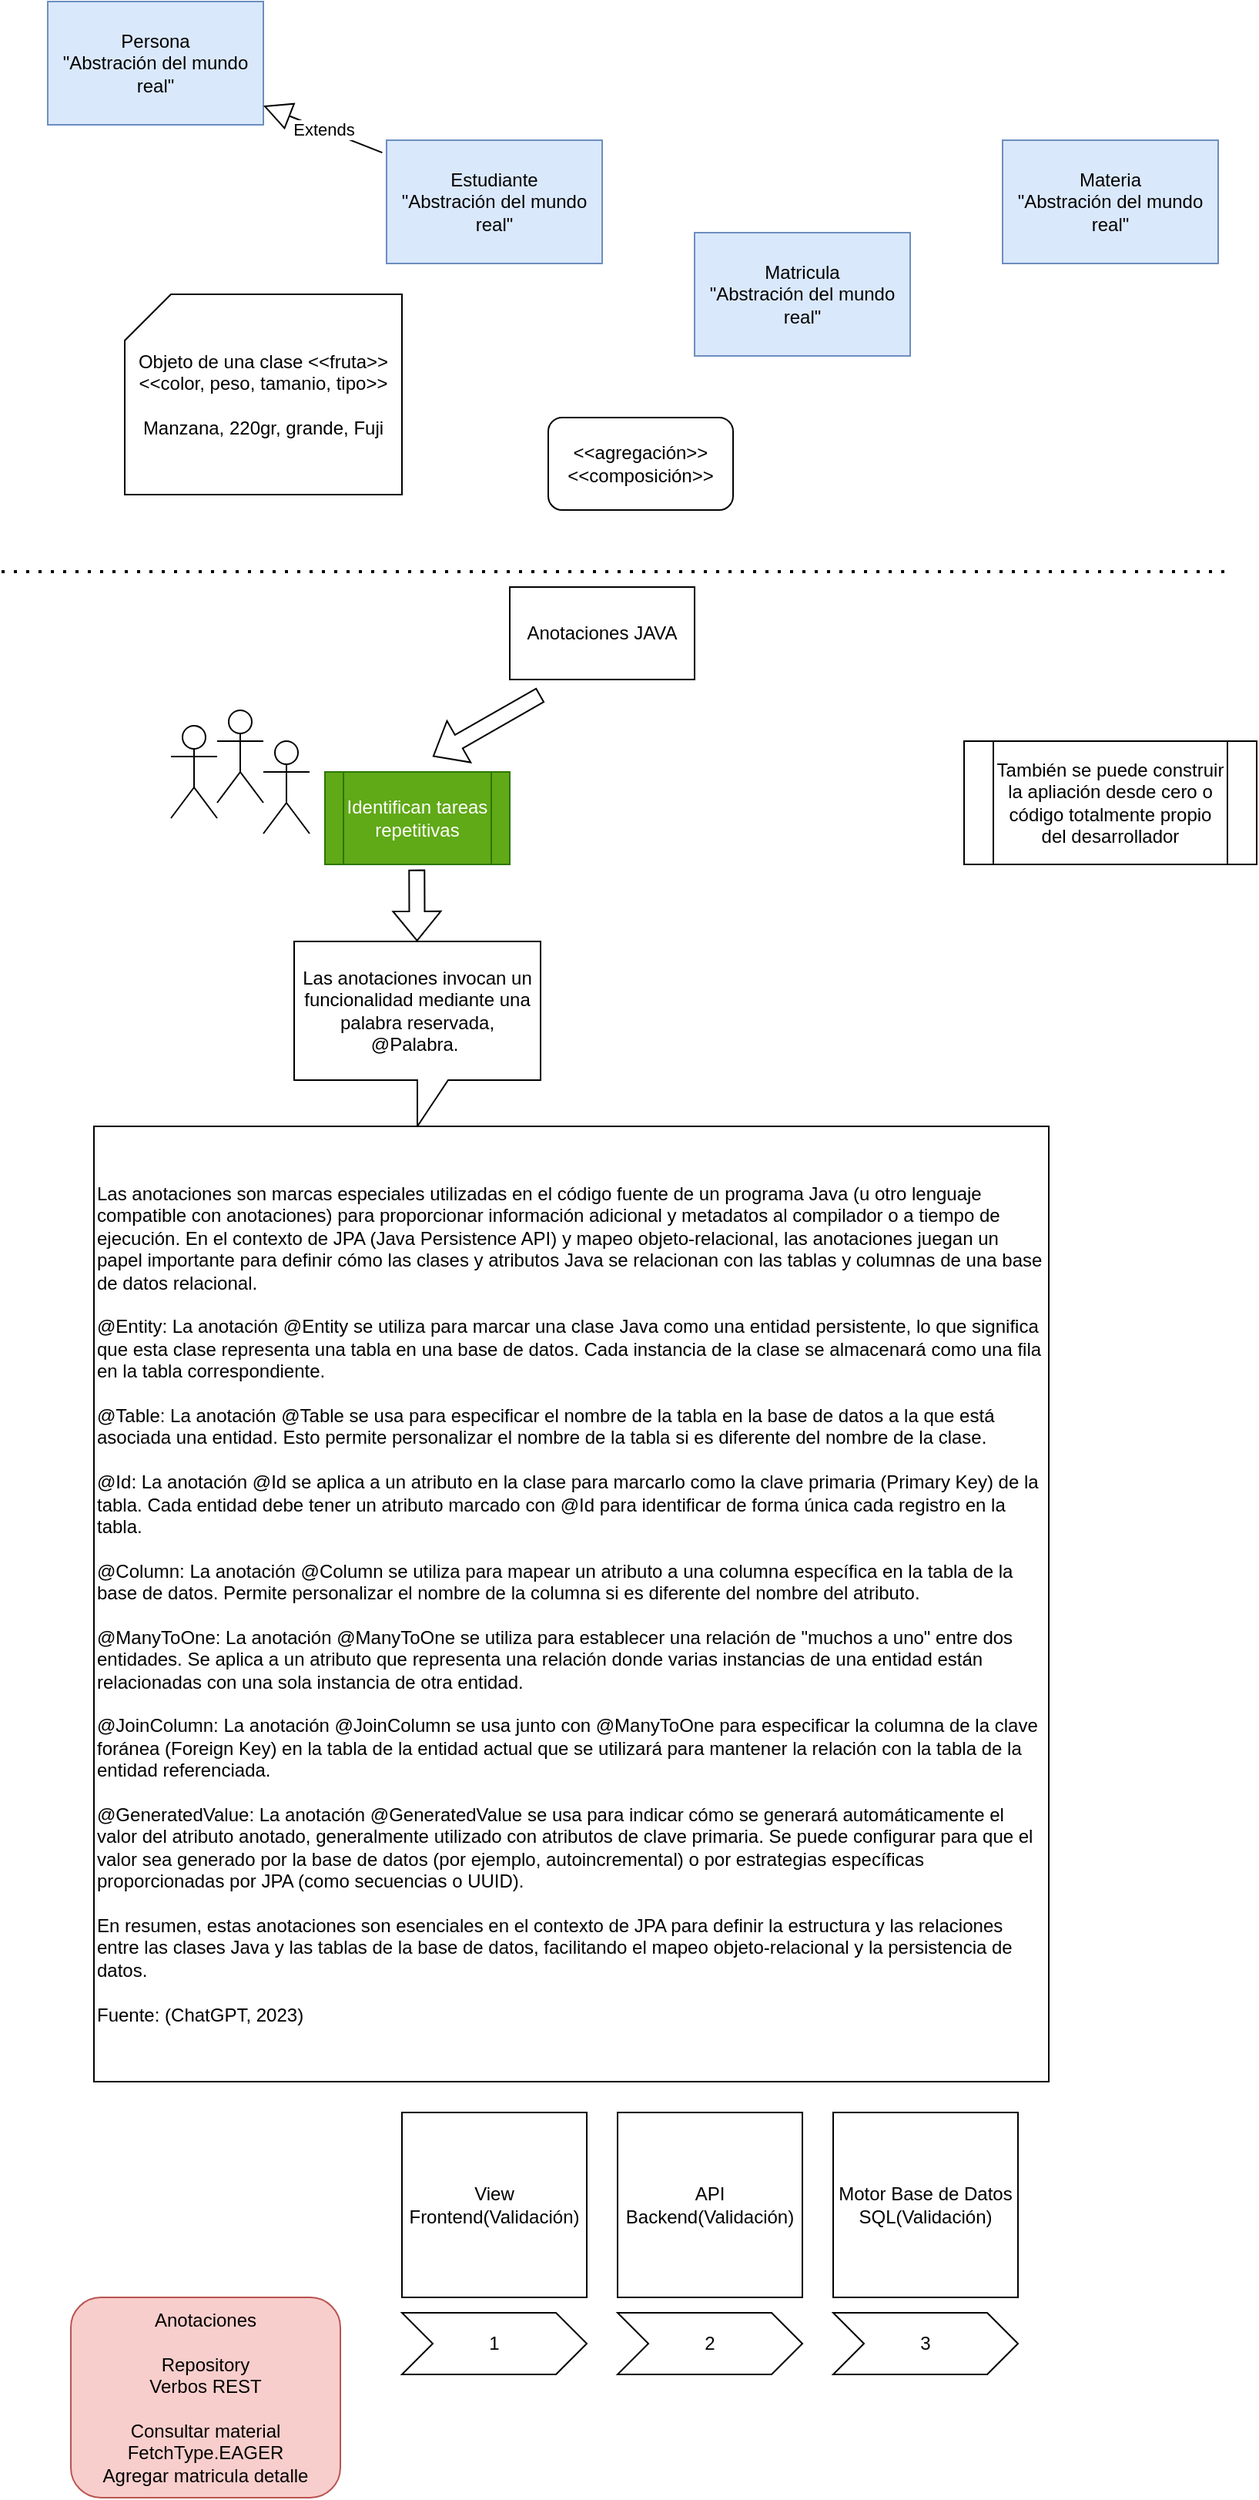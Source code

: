 <mxfile version="21.6.5" type="gitlab">
  <diagram name="Page-1" id="OvvBkHu4FFX6_paxP3it">
    <mxGraphModel dx="988" dy="354" grid="1" gridSize="10" guides="1" tooltips="1" connect="1" arrows="1" fold="1" page="1" pageScale="1" pageWidth="850" pageHeight="1100" math="0" shadow="0">
      <root>
        <mxCell id="0" />
        <mxCell id="1" parent="0" />
        <mxCell id="F5sp22GXi29yo53iJrZk-1" value="Materia&lt;br&gt;&quot;Abstración del mundo real&quot;" style="rounded=0;whiteSpace=wrap;html=1;fillColor=#dae8fc;strokeColor=#6c8ebf;" vertex="1" parent="1">
          <mxGeometry x="660" y="120" width="140" height="80" as="geometry" />
        </mxCell>
        <mxCell id="F5sp22GXi29yo53iJrZk-2" value="Estudiante&lt;br&gt;&quot;Abstración del mundo real&quot;" style="rounded=0;whiteSpace=wrap;html=1;fillColor=#dae8fc;strokeColor=#6c8ebf;" vertex="1" parent="1">
          <mxGeometry x="260" y="120" width="140" height="80" as="geometry" />
        </mxCell>
        <mxCell id="F5sp22GXi29yo53iJrZk-4" value="Persona&lt;br&gt;&quot;Abstración del mundo real&quot;" style="rounded=0;whiteSpace=wrap;html=1;fillColor=#dae8fc;strokeColor=#6c8ebf;" vertex="1" parent="1">
          <mxGeometry x="40" y="30" width="140" height="80" as="geometry" />
        </mxCell>
        <mxCell id="F5sp22GXi29yo53iJrZk-5" value="Extends" style="endArrow=block;endSize=16;endFill=0;html=1;rounded=0;exitX=-0.02;exitY=0.101;exitDx=0;exitDy=0;exitPerimeter=0;" edge="1" parent="1" source="F5sp22GXi29yo53iJrZk-2" target="F5sp22GXi29yo53iJrZk-4">
          <mxGeometry width="160" relative="1" as="geometry">
            <mxPoint x="370" y="150" as="sourcePoint" />
            <mxPoint x="530" y="150" as="targetPoint" />
          </mxGeometry>
        </mxCell>
        <mxCell id="F5sp22GXi29yo53iJrZk-6" value="Matricula&lt;br&gt;&quot;Abstración del mundo real&quot;" style="rounded=0;whiteSpace=wrap;html=1;fillColor=#dae8fc;strokeColor=#6c8ebf;" vertex="1" parent="1">
          <mxGeometry x="460" y="180" width="140" height="80" as="geometry" />
        </mxCell>
        <mxCell id="F5sp22GXi29yo53iJrZk-7" value="Objeto de una clase &amp;lt;&amp;lt;fruta&amp;gt;&amp;gt;&lt;br&gt;&amp;lt;&amp;lt;color, peso, tamanio, tipo&amp;gt;&amp;gt;&lt;br&gt;&lt;br&gt;Manzana, 220gr, grande, Fuji" style="shape=card;whiteSpace=wrap;html=1;" vertex="1" parent="1">
          <mxGeometry x="90" y="220" width="180" height="130" as="geometry" />
        </mxCell>
        <mxCell id="F5sp22GXi29yo53iJrZk-8" value="&amp;lt;&amp;lt;agregación&amp;gt;&amp;gt;&lt;br&gt;&amp;lt;&amp;lt;composición&amp;gt;&amp;gt;&lt;br&gt;" style="rounded=1;whiteSpace=wrap;html=1;" vertex="1" parent="1">
          <mxGeometry x="365" y="300" width="120" height="60" as="geometry" />
        </mxCell>
        <mxCell id="F5sp22GXi29yo53iJrZk-9" value="Anotaciones&lt;br&gt;&lt;br&gt;Repository&lt;br&gt;Verbos REST&lt;br&gt;&lt;br&gt;Consultar material&lt;br&gt;FetchType.EAGER&lt;br&gt;Agregar matricula detalle" style="rounded=1;whiteSpace=wrap;html=1;fillColor=#f8cecc;strokeColor=#b85450;" vertex="1" parent="1">
          <mxGeometry x="55" y="1520" width="175" height="130" as="geometry" />
        </mxCell>
        <mxCell id="F5sp22GXi29yo53iJrZk-10" value="Anotaciones JAVA" style="rounded=0;whiteSpace=wrap;html=1;" vertex="1" parent="1">
          <mxGeometry x="340" y="410" width="120" height="60" as="geometry" />
        </mxCell>
        <mxCell id="F5sp22GXi29yo53iJrZk-11" value="" style="endArrow=none;dashed=1;html=1;dashPattern=1 3;strokeWidth=2;rounded=0;" edge="1" parent="1">
          <mxGeometry width="50" height="50" relative="1" as="geometry">
            <mxPoint x="10" y="400" as="sourcePoint" />
            <mxPoint x="810" y="400" as="targetPoint" />
          </mxGeometry>
        </mxCell>
        <mxCell id="F5sp22GXi29yo53iJrZk-12" value="" style="shape=umlActor;verticalLabelPosition=bottom;verticalAlign=top;html=1;outlineConnect=0;" vertex="1" parent="1">
          <mxGeometry x="150" y="490" width="30" height="60" as="geometry" />
        </mxCell>
        <mxCell id="F5sp22GXi29yo53iJrZk-13" value="" style="shape=umlActor;verticalLabelPosition=bottom;verticalAlign=top;html=1;outlineConnect=0;" vertex="1" parent="1">
          <mxGeometry x="120" y="500" width="30" height="60" as="geometry" />
        </mxCell>
        <mxCell id="F5sp22GXi29yo53iJrZk-14" value="" style="shape=umlActor;verticalLabelPosition=bottom;verticalAlign=top;html=1;outlineConnect=0;" vertex="1" parent="1">
          <mxGeometry x="180" y="510" width="30" height="60" as="geometry" />
        </mxCell>
        <mxCell id="F5sp22GXi29yo53iJrZk-15" value="Identifican tareas repetitivas" style="shape=process;whiteSpace=wrap;html=1;backgroundOutline=1;fillColor=#60a917;strokeColor=#2D7600;fontColor=#ffffff;" vertex="1" parent="1">
          <mxGeometry x="220" y="530" width="120" height="60" as="geometry" />
        </mxCell>
        <mxCell id="F5sp22GXi29yo53iJrZk-17" value="También se puede construir la apliación desde cero o código totalmente propio del desarrollador" style="shape=process;whiteSpace=wrap;html=1;backgroundOutline=1;" vertex="1" parent="1">
          <mxGeometry x="635" y="510" width="190" height="80" as="geometry" />
        </mxCell>
        <mxCell id="F5sp22GXi29yo53iJrZk-18" value="" style="shape=flexArrow;endArrow=classic;html=1;rounded=0;" edge="1" parent="1">
          <mxGeometry width="50" height="50" relative="1" as="geometry">
            <mxPoint x="360" y="480" as="sourcePoint" />
            <mxPoint x="290" y="520" as="targetPoint" />
          </mxGeometry>
        </mxCell>
        <mxCell id="F5sp22GXi29yo53iJrZk-19" value="Las anotaciones invocan un funcionalidad mediante una palabra reservada, @Palabra.&amp;nbsp;" style="shape=callout;whiteSpace=wrap;html=1;perimeter=calloutPerimeter;" vertex="1" parent="1">
          <mxGeometry x="200" y="640" width="160" height="120" as="geometry" />
        </mxCell>
        <mxCell id="F5sp22GXi29yo53iJrZk-20" value="" style="shape=flexArrow;endArrow=classic;html=1;rounded=0;exitX=0.497;exitY=1.055;exitDx=0;exitDy=0;exitPerimeter=0;" edge="1" parent="1" source="F5sp22GXi29yo53iJrZk-15" target="F5sp22GXi29yo53iJrZk-19">
          <mxGeometry width="50" height="50" relative="1" as="geometry">
            <mxPoint x="280" y="600" as="sourcePoint" />
            <mxPoint x="210" y="640" as="targetPoint" />
          </mxGeometry>
        </mxCell>
        <mxCell id="F5sp22GXi29yo53iJrZk-21" value="&lt;div&gt;Las anotaciones son marcas especiales utilizadas en el código fuente de un programa Java (u otro lenguaje compatible con anotaciones) para proporcionar información adicional y metadatos al compilador o a tiempo de ejecución. En el contexto de JPA (Java Persistence API) y mapeo objeto-relacional, las anotaciones juegan un papel importante para definir cómo las clases y atributos Java se relacionan con las tablas y columnas de una base de datos relacional.&lt;/div&gt;&lt;div&gt;&lt;br&gt;&lt;/div&gt;&lt;div&gt;@Entity: La anotación @Entity se utiliza para marcar una clase Java como una entidad persistente, lo que significa que esta clase representa una tabla en una base de datos. Cada instancia de la clase se almacenará como una fila en la tabla correspondiente.&lt;/div&gt;&lt;div&gt;&lt;br&gt;&lt;/div&gt;&lt;div&gt;@Table: La anotación @Table se usa para especificar el nombre de la tabla en la base de datos a la que está asociada una entidad. Esto permite personalizar el nombre de la tabla si es diferente del nombre de la clase.&lt;/div&gt;&lt;div&gt;&lt;br&gt;&lt;/div&gt;&lt;div&gt;@Id: La anotación @Id se aplica a un atributo en la clase para marcarlo como la clave primaria (Primary Key) de la tabla. Cada entidad debe tener un atributo marcado con @Id para identificar de forma única cada registro en la tabla.&lt;/div&gt;&lt;div&gt;&lt;br&gt;&lt;/div&gt;&lt;div&gt;@Column: La anotación @Column se utiliza para mapear un atributo a una columna específica en la tabla de la base de datos. Permite personalizar el nombre de la columna si es diferente del nombre del atributo.&lt;/div&gt;&lt;div&gt;&lt;br&gt;&lt;/div&gt;&lt;div&gt;@ManyToOne: La anotación @ManyToOne se utiliza para establecer una relación de &quot;muchos a uno&quot; entre dos entidades. Se aplica a un atributo que representa una relación donde varias instancias de una entidad están relacionadas con una sola instancia de otra entidad.&lt;/div&gt;&lt;div&gt;&lt;br&gt;&lt;/div&gt;&lt;div&gt;@JoinColumn: La anotación @JoinColumn se usa junto con @ManyToOne para especificar la columna de la clave foránea (Foreign Key) en la tabla de la entidad actual que se utilizará para mantener la relación con la tabla de la entidad referenciada.&lt;/div&gt;&lt;div&gt;&lt;br&gt;&lt;/div&gt;&lt;div&gt;@GeneratedValue: La anotación @GeneratedValue se usa para indicar cómo se generará automáticamente el valor del atributo anotado, generalmente utilizado con atributos de clave primaria. Se puede configurar para que el valor sea generado por la base de datos (por ejemplo, autoincremental) o por estrategias específicas proporcionadas por JPA (como secuencias o UUID).&lt;/div&gt;&lt;div&gt;&lt;br&gt;&lt;/div&gt;&lt;div&gt;En resumen, estas anotaciones son esenciales en el contexto de JPA para definir la estructura y las relaciones entre las clases Java y las tablas de la base de datos, facilitando el mapeo objeto-relacional y la persistencia de datos.&lt;/div&gt;&lt;div&gt;&lt;br&gt;&lt;/div&gt;&lt;div&gt;Fuente: (ChatGPT, 2023)&lt;/div&gt;" style="whiteSpace=wrap;html=1;aspect=fixed;align=left;" vertex="1" parent="1">
          <mxGeometry x="70" y="760" width="620" height="620" as="geometry" />
        </mxCell>
        <mxCell id="F5sp22GXi29yo53iJrZk-22" value="View&lt;br&gt;Frontend(Validación)" style="whiteSpace=wrap;html=1;aspect=fixed;" vertex="1" parent="1">
          <mxGeometry x="270" y="1400" width="120" height="120" as="geometry" />
        </mxCell>
        <mxCell id="F5sp22GXi29yo53iJrZk-23" value="API&lt;br&gt;Backend(Validación)" style="whiteSpace=wrap;html=1;aspect=fixed;" vertex="1" parent="1">
          <mxGeometry x="410" y="1400" width="120" height="120" as="geometry" />
        </mxCell>
        <mxCell id="F5sp22GXi29yo53iJrZk-24" value="Motor Base de Datos&lt;br&gt;SQL(Validación)" style="whiteSpace=wrap;html=1;aspect=fixed;" vertex="1" parent="1">
          <mxGeometry x="550" y="1400" width="120" height="120" as="geometry" />
        </mxCell>
        <mxCell id="F5sp22GXi29yo53iJrZk-25" value="1" style="shape=step;perimeter=stepPerimeter;whiteSpace=wrap;html=1;fixedSize=1;" vertex="1" parent="1">
          <mxGeometry x="270" y="1530" width="120" height="40" as="geometry" />
        </mxCell>
        <mxCell id="F5sp22GXi29yo53iJrZk-26" value="2" style="shape=step;perimeter=stepPerimeter;whiteSpace=wrap;html=1;fixedSize=1;" vertex="1" parent="1">
          <mxGeometry x="410" y="1530" width="120" height="40" as="geometry" />
        </mxCell>
        <mxCell id="F5sp22GXi29yo53iJrZk-27" value="3" style="shape=step;perimeter=stepPerimeter;whiteSpace=wrap;html=1;fixedSize=1;" vertex="1" parent="1">
          <mxGeometry x="550" y="1530" width="120" height="40" as="geometry" />
        </mxCell>
      </root>
    </mxGraphModel>
  </diagram>
</mxfile>
